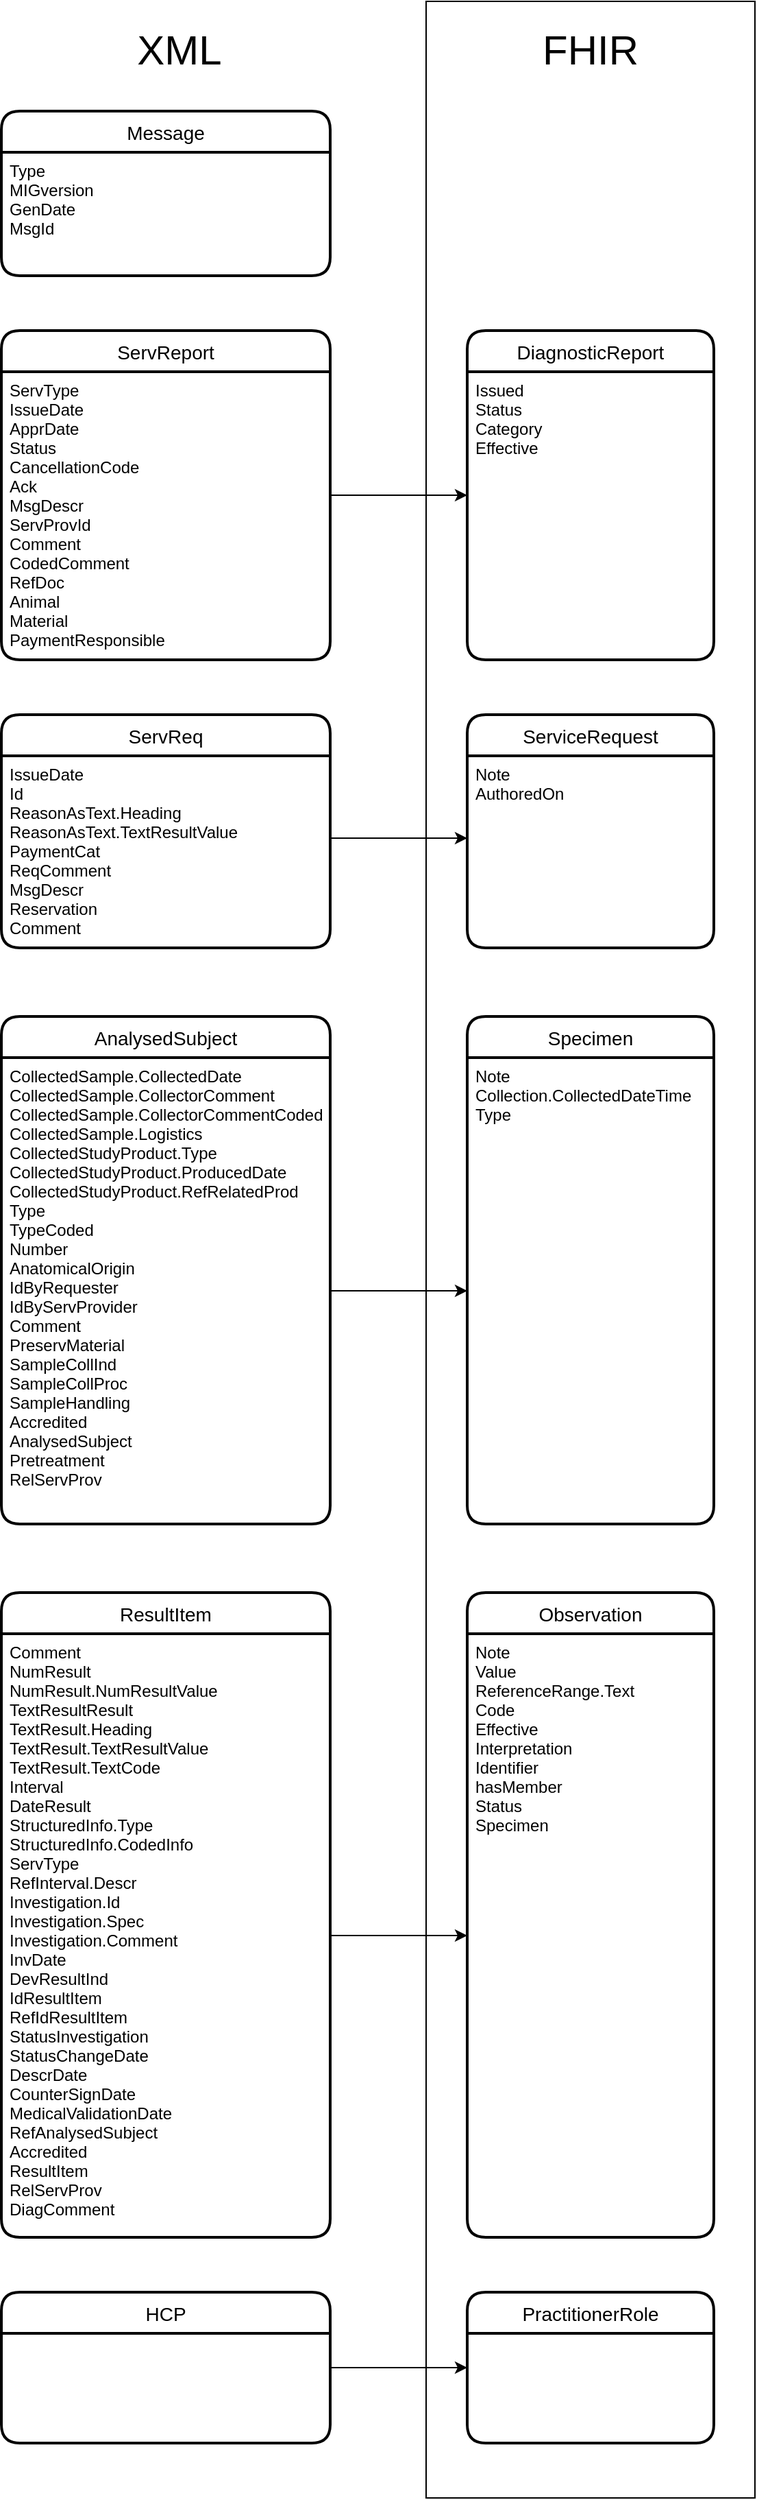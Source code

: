 <mxfile version="20.6.0" type="device"><diagram id="id2boLK0hMv_GEmuPS7W" name="Page-1"><mxGraphModel dx="1375" dy="954" grid="1" gridSize="10" guides="1" tooltips="1" connect="1" arrows="1" fold="1" page="1" pageScale="1" pageWidth="850" pageHeight="1100" math="0" shadow="0"><root><mxCell id="0"/><mxCell id="1" parent="0"/><mxCell id="UEgMSobcwQW55FtphJPj-35" value="" style="rounded=0;whiteSpace=wrap;html=1;fontSize=30;strokeWidth=1;" parent="1" vertex="1"><mxGeometry x="470" y="180" width="240" height="1820" as="geometry"/></mxCell><mxCell id="UEgMSobcwQW55FtphJPj-1" value="Message" style="swimlane;childLayout=stackLayout;horizontal=1;startSize=30;horizontalStack=0;rounded=1;fontSize=14;fontStyle=0;strokeWidth=2;resizeParent=0;resizeLast=1;shadow=0;dashed=0;align=center;" parent="1" vertex="1"><mxGeometry x="160" y="260" width="240" height="120" as="geometry"/></mxCell><mxCell id="UEgMSobcwQW55FtphJPj-2" value="Type&#10;MIGversion&#10;GenDate&#10;MsgId    " style="align=left;strokeColor=none;fillColor=none;spacingLeft=4;fontSize=12;verticalAlign=top;resizable=0;rotatable=0;part=1;" parent="UEgMSobcwQW55FtphJPj-1" vertex="1"><mxGeometry y="30" width="240" height="90" as="geometry"/></mxCell><mxCell id="UEgMSobcwQW55FtphJPj-3" value="ServReport" style="swimlane;childLayout=stackLayout;horizontal=1;startSize=30;horizontalStack=0;rounded=1;fontSize=14;fontStyle=0;strokeWidth=2;resizeParent=0;resizeLast=1;shadow=0;dashed=0;align=center;" parent="1" vertex="1"><mxGeometry x="160" y="420" width="240" height="240" as="geometry"/></mxCell><mxCell id="UEgMSobcwQW55FtphJPj-4" value="ServType&#10;IssueDate&#10;ApprDate&#10;Status&#10;CancellationCode&#10;Ack&#10;MsgDescr&#10;ServProvId&#10;Comment&#10;CodedComment&#10;RefDoc&#10;Animal&#10;Material&#10;PaymentResponsible" style="align=left;strokeColor=none;fillColor=none;spacingLeft=4;fontSize=12;verticalAlign=top;resizable=0;rotatable=0;part=1;" parent="UEgMSobcwQW55FtphJPj-3" vertex="1"><mxGeometry y="30" width="240" height="210" as="geometry"/></mxCell><mxCell id="UEgMSobcwQW55FtphJPj-5" value="DiagnosticReport" style="swimlane;childLayout=stackLayout;horizontal=1;startSize=30;horizontalStack=0;rounded=1;fontSize=14;fontStyle=0;strokeWidth=2;resizeParent=0;resizeLast=1;shadow=0;dashed=0;align=center;" parent="1" vertex="1"><mxGeometry x="500" y="420" width="180" height="240" as="geometry"/></mxCell><mxCell id="UEgMSobcwQW55FtphJPj-6" value="Issued&#10;Status&#10;Category&#10;Effective&#10;" style="align=left;strokeColor=none;fillColor=none;spacingLeft=4;fontSize=12;verticalAlign=top;resizable=0;rotatable=0;part=1;" parent="UEgMSobcwQW55FtphJPj-5" vertex="1"><mxGeometry y="30" width="180" height="210" as="geometry"/></mxCell><mxCell id="UEgMSobcwQW55FtphJPj-8" value="ServReq" style="swimlane;childLayout=stackLayout;horizontal=1;startSize=30;horizontalStack=0;rounded=1;fontSize=14;fontStyle=0;strokeWidth=2;resizeParent=0;resizeLast=1;shadow=0;dashed=0;align=center;" parent="1" vertex="1"><mxGeometry x="160" y="700" width="240" height="170" as="geometry"/></mxCell><mxCell id="UEgMSobcwQW55FtphJPj-9" value="IssueDate &#10;Id&#10;ReasonAsText.Heading &#10;ReasonAsText.TextResultValue &#10;PaymentCat &#10;ReqComment &#10;MsgDescr &#10;Reservation&#10;Comment " style="align=left;strokeColor=none;fillColor=none;spacingLeft=4;fontSize=12;verticalAlign=top;resizable=0;rotatable=0;part=1;" parent="UEgMSobcwQW55FtphJPj-8" vertex="1"><mxGeometry y="30" width="240" height="140" as="geometry"/></mxCell><mxCell id="UEgMSobcwQW55FtphJPj-12" value="ServiceRequest" style="swimlane;childLayout=stackLayout;horizontal=1;startSize=30;horizontalStack=0;rounded=1;fontSize=14;fontStyle=0;strokeWidth=2;resizeParent=0;resizeLast=1;shadow=0;dashed=0;align=center;" parent="1" vertex="1"><mxGeometry x="500" y="700" width="180" height="170" as="geometry"/></mxCell><mxCell id="UEgMSobcwQW55FtphJPj-13" value="Note&#10;AuthoredOn&#10;" style="align=left;strokeColor=none;fillColor=none;spacingLeft=4;fontSize=12;verticalAlign=top;resizable=0;rotatable=0;part=1;" parent="UEgMSobcwQW55FtphJPj-12" vertex="1"><mxGeometry y="30" width="180" height="140" as="geometry"/></mxCell><mxCell id="UEgMSobcwQW55FtphJPj-19" value="AnalysedSubject" style="swimlane;childLayout=stackLayout;horizontal=1;startSize=30;horizontalStack=0;rounded=1;fontSize=14;fontStyle=0;strokeWidth=2;resizeParent=0;resizeLast=1;shadow=0;dashed=0;align=center;" parent="1" vertex="1"><mxGeometry x="160" y="920" width="240" height="370" as="geometry"/></mxCell><mxCell id="UEgMSobcwQW55FtphJPj-20" value="CollectedSample.CollectedDate&#10;CollectedSample.CollectorComment&#10;CollectedSample.CollectorCommentCoded&#10;CollectedSample.Logistics&#10;CollectedStudyProduct.Type&#10;CollectedStudyProduct.ProducedDate&#10;CollectedStudyProduct.RefRelatedProd&#10;Type&#10;TypeCoded&#10;Number&#10;AnatomicalOrigin&#10;IdByRequester&#10;IdByServProvider&#10;Comment&#10;PreservMaterial&#10;SampleCollInd&#10;SampleCollProc&#10;SampleHandling&#10;Accredited&#10;AnalysedSubject&#10;Pretreatment&#10;RelServProv" style="align=left;strokeColor=none;fillColor=none;spacingLeft=4;fontSize=12;verticalAlign=top;resizable=0;rotatable=0;part=1;" parent="UEgMSobcwQW55FtphJPj-19" vertex="1"><mxGeometry y="30" width="240" height="340" as="geometry"/></mxCell><mxCell id="UEgMSobcwQW55FtphJPj-21" value="Specimen" style="swimlane;childLayout=stackLayout;horizontal=1;startSize=30;horizontalStack=0;rounded=1;fontSize=14;fontStyle=0;strokeWidth=2;resizeParent=0;resizeLast=1;shadow=0;dashed=0;align=center;" parent="1" vertex="1"><mxGeometry x="500" y="920" width="180" height="370" as="geometry"/></mxCell><mxCell id="UEgMSobcwQW55FtphJPj-22" value="Note&#10;Collection.CollectedDateTime&#10;Type&#10;" style="align=left;strokeColor=none;fillColor=none;spacingLeft=4;fontSize=12;verticalAlign=top;resizable=0;rotatable=0;part=1;" parent="UEgMSobcwQW55FtphJPj-21" vertex="1"><mxGeometry y="30" width="180" height="340" as="geometry"/></mxCell><mxCell id="UEgMSobcwQW55FtphJPj-23" value="ResultItem" style="swimlane;childLayout=stackLayout;horizontal=1;startSize=30;horizontalStack=0;rounded=1;fontSize=14;fontStyle=0;strokeWidth=2;resizeParent=0;resizeLast=1;shadow=0;dashed=0;align=center;" parent="1" vertex="1"><mxGeometry x="160" y="1340" width="240" height="470" as="geometry"/></mxCell><mxCell id="UEgMSobcwQW55FtphJPj-24" value="Comment&#10;NumResult&#10;NumResult.NumResultValue&#10;TextResultResult&#10;TextResult.Heading&#10;TextResult.TextResultValue&#10;TextResult.TextCode&#10;Interval&#10;DateResult&#10;StructuredInfo.Type&#10;StructuredInfo.CodedInfo&#10;ServType&#10;RefInterval.Descr&#10;Investigation.Id&#10;Investigation.Spec&#10;Investigation.Comment&#10;InvDate&#10;DevResultInd&#10;IdResultItem&#10;RefIdResultItem&#10;StatusInvestigation&#10;StatusChangeDate&#10;DescrDate&#10;CounterSignDate&#10;MedicalValidationDate&#10;RefAnalysedSubject&#10;Accredited&#10;ResultItem&#10;RelServProv&#10;DiagComment" style="align=left;strokeColor=none;fillColor=none;spacingLeft=4;fontSize=12;verticalAlign=top;resizable=0;rotatable=0;part=1;" parent="UEgMSobcwQW55FtphJPj-23" vertex="1"><mxGeometry y="30" width="240" height="440" as="geometry"/></mxCell><mxCell id="UEgMSobcwQW55FtphJPj-25" value="Observation" style="swimlane;childLayout=stackLayout;horizontal=1;startSize=30;horizontalStack=0;rounded=1;fontSize=14;fontStyle=0;strokeWidth=2;resizeParent=0;resizeLast=1;shadow=0;dashed=0;align=center;" parent="1" vertex="1"><mxGeometry x="500" y="1340" width="180" height="470" as="geometry"/></mxCell><mxCell id="UEgMSobcwQW55FtphJPj-26" value="Note&#10;Value&#10;ReferenceRange.Text&#10;Code&#10;Effective&#10;Interpretation&#10;Identifier&#10;hasMember&#10;Status&#10;Specimen&#10;" style="align=left;strokeColor=none;fillColor=none;spacingLeft=4;fontSize=12;verticalAlign=top;resizable=0;rotatable=0;part=1;" parent="UEgMSobcwQW55FtphJPj-25" vertex="1"><mxGeometry y="30" width="180" height="440" as="geometry"/></mxCell><mxCell id="UEgMSobcwQW55FtphJPj-27" value="" style="endArrow=classic;html=1;rounded=0;entryX=0;entryY=0.5;entryDx=0;entryDy=0;" parent="1" target="UEgMSobcwQW55FtphJPj-5" edge="1"><mxGeometry width="50" height="50" relative="1" as="geometry"><mxPoint x="400" y="540" as="sourcePoint"/><mxPoint x="360" y="490" as="targetPoint"/></mxGeometry></mxCell><mxCell id="UEgMSobcwQW55FtphJPj-28" value="" style="endArrow=classic;html=1;rounded=0;" parent="1" edge="1"><mxGeometry width="50" height="50" relative="1" as="geometry"><mxPoint x="400" y="790" as="sourcePoint"/><mxPoint x="500" y="790" as="targetPoint"/></mxGeometry></mxCell><mxCell id="UEgMSobcwQW55FtphJPj-30" value="" style="endArrow=classic;html=1;rounded=0;entryX=0;entryY=0.5;entryDx=0;entryDy=0;" parent="1" target="UEgMSobcwQW55FtphJPj-22" edge="1"><mxGeometry width="50" height="50" relative="1" as="geometry"><mxPoint x="400" y="1120" as="sourcePoint"/><mxPoint x="500" y="1100" as="targetPoint"/></mxGeometry></mxCell><mxCell id="UEgMSobcwQW55FtphJPj-31" value="" style="endArrow=classic;html=1;rounded=0;entryX=0;entryY=0.5;entryDx=0;entryDy=0;exitX=1;exitY=0.5;exitDx=0;exitDy=0;" parent="1" source="UEgMSobcwQW55FtphJPj-24" target="UEgMSobcwQW55FtphJPj-26" edge="1"><mxGeometry width="50" height="50" relative="1" as="geometry"><mxPoint x="400" y="1740" as="sourcePoint"/><mxPoint x="500" y="1740" as="targetPoint"/></mxGeometry></mxCell><mxCell id="UEgMSobcwQW55FtphJPj-32" value="XML" style="text;html=1;strokeColor=none;fillColor=none;align=center;verticalAlign=middle;whiteSpace=wrap;rounded=0;strokeWidth=1;fontSize=30;" parent="1" vertex="1"><mxGeometry x="260" y="200" width="60" height="30" as="geometry"/></mxCell><mxCell id="UEgMSobcwQW55FtphJPj-34" value="FHIR" style="text;html=1;strokeColor=none;fillColor=none;align=center;verticalAlign=middle;whiteSpace=wrap;rounded=0;fontSize=30;" parent="1" vertex="1"><mxGeometry x="560" y="200" width="60" height="30" as="geometry"/></mxCell><mxCell id="M9ZjZ2wXM4tt2RRnvjTR-2" value="HCP" style="swimlane;childLayout=stackLayout;horizontal=1;startSize=30;horizontalStack=0;rounded=1;fontSize=14;fontStyle=0;strokeWidth=2;resizeParent=0;resizeLast=1;shadow=0;dashed=0;align=center;" parent="1" vertex="1"><mxGeometry x="160" y="1850" width="240" height="110" as="geometry"/></mxCell><mxCell id="M9ZjZ2wXM4tt2RRnvjTR-4" value="PractitionerRole" style="swimlane;childLayout=stackLayout;horizontal=1;startSize=30;horizontalStack=0;rounded=1;fontSize=14;fontStyle=0;strokeWidth=2;resizeParent=0;resizeLast=1;shadow=0;dashed=0;align=center;" parent="1" vertex="1"><mxGeometry x="500" y="1850" width="180" height="110" as="geometry"/></mxCell><mxCell id="M9ZjZ2wXM4tt2RRnvjTR-8" value="" style="endArrow=classic;html=1;rounded=0;entryX=0;entryY=0.5;entryDx=0;entryDy=0;exitX=1;exitY=0.5;exitDx=0;exitDy=0;" parent="1" source="M9ZjZ2wXM4tt2RRnvjTR-2" target="M9ZjZ2wXM4tt2RRnvjTR-4" edge="1"><mxGeometry width="50" height="50" relative="1" as="geometry"><mxPoint x="410" y="1600" as="sourcePoint"/><mxPoint x="510" y="1600" as="targetPoint"/></mxGeometry></mxCell></root></mxGraphModel></diagram></mxfile>